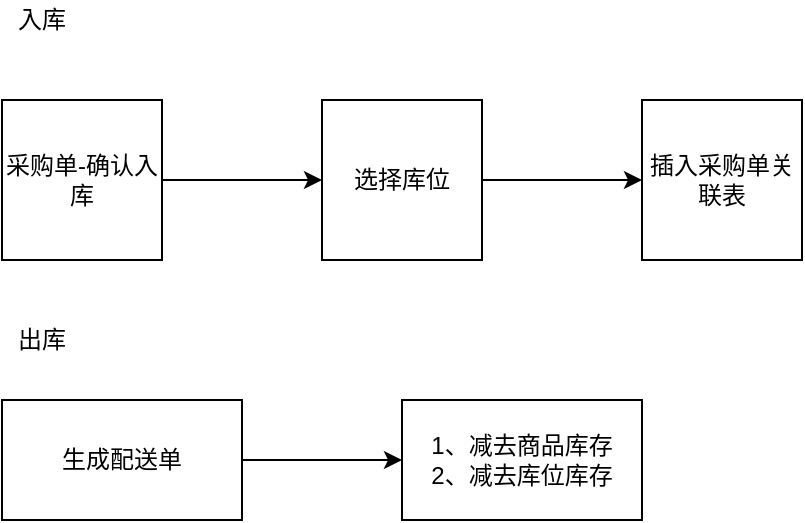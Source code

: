 <mxfile version="14.5.8" type="github">
  <diagram id="SXEYLcMqSf7-T7kPatKO" name="Page-1">
    <mxGraphModel dx="981" dy="524" grid="1" gridSize="10" guides="1" tooltips="1" connect="1" arrows="1" fold="1" page="1" pageScale="1" pageWidth="827" pageHeight="1169" math="0" shadow="0">
      <root>
        <mxCell id="0" />
        <mxCell id="1" parent="0" />
        <mxCell id="fBSgZwWfRKQs4gMfS5-9-3" value="" style="edgeStyle=orthogonalEdgeStyle;rounded=0;orthogonalLoop=1;jettySize=auto;html=1;" edge="1" parent="1" source="fBSgZwWfRKQs4gMfS5-9-1" target="fBSgZwWfRKQs4gMfS5-9-2">
          <mxGeometry relative="1" as="geometry" />
        </mxCell>
        <mxCell id="fBSgZwWfRKQs4gMfS5-9-1" value="采购单-确认入库" style="whiteSpace=wrap;html=1;aspect=fixed;" vertex="1" parent="1">
          <mxGeometry x="130" y="250" width="80" height="80" as="geometry" />
        </mxCell>
        <mxCell id="fBSgZwWfRKQs4gMfS5-9-5" value="" style="edgeStyle=orthogonalEdgeStyle;rounded=0;orthogonalLoop=1;jettySize=auto;html=1;" edge="1" parent="1" source="fBSgZwWfRKQs4gMfS5-9-2" target="fBSgZwWfRKQs4gMfS5-9-4">
          <mxGeometry relative="1" as="geometry" />
        </mxCell>
        <mxCell id="fBSgZwWfRKQs4gMfS5-9-2" value="选择库位" style="whiteSpace=wrap;html=1;aspect=fixed;" vertex="1" parent="1">
          <mxGeometry x="290" y="250" width="80" height="80" as="geometry" />
        </mxCell>
        <mxCell id="fBSgZwWfRKQs4gMfS5-9-4" value="插入采购单关联表" style="whiteSpace=wrap;html=1;aspect=fixed;" vertex="1" parent="1">
          <mxGeometry x="450" y="250" width="80" height="80" as="geometry" />
        </mxCell>
        <mxCell id="fBSgZwWfRKQs4gMfS5-9-6" value="入库" style="text;html=1;strokeColor=none;fillColor=none;align=center;verticalAlign=middle;whiteSpace=wrap;rounded=0;" vertex="1" parent="1">
          <mxGeometry x="130" y="200" width="40" height="20" as="geometry" />
        </mxCell>
        <mxCell id="fBSgZwWfRKQs4gMfS5-9-7" value="出库" style="text;html=1;strokeColor=none;fillColor=none;align=center;verticalAlign=middle;whiteSpace=wrap;rounded=0;" vertex="1" parent="1">
          <mxGeometry x="130" y="360" width="40" height="20" as="geometry" />
        </mxCell>
        <mxCell id="fBSgZwWfRKQs4gMfS5-9-10" value="" style="edgeStyle=orthogonalEdgeStyle;rounded=0;orthogonalLoop=1;jettySize=auto;html=1;" edge="1" parent="1" source="fBSgZwWfRKQs4gMfS5-9-8" target="fBSgZwWfRKQs4gMfS5-9-9">
          <mxGeometry relative="1" as="geometry" />
        </mxCell>
        <mxCell id="fBSgZwWfRKQs4gMfS5-9-8" value="生成配送单" style="rounded=0;whiteSpace=wrap;html=1;" vertex="1" parent="1">
          <mxGeometry x="130" y="400" width="120" height="60" as="geometry" />
        </mxCell>
        <mxCell id="fBSgZwWfRKQs4gMfS5-9-9" value="1、减去商品库存&lt;br&gt;2、减去库位库存" style="rounded=0;whiteSpace=wrap;html=1;" vertex="1" parent="1">
          <mxGeometry x="330" y="400" width="120" height="60" as="geometry" />
        </mxCell>
      </root>
    </mxGraphModel>
  </diagram>
</mxfile>
